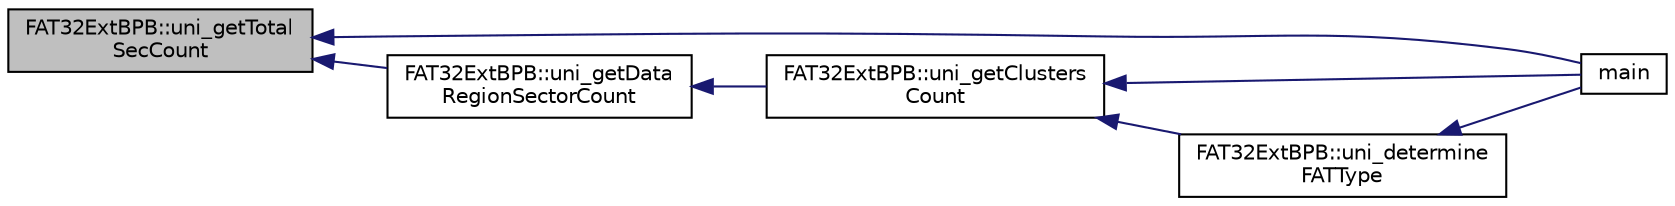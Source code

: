digraph "FAT32ExtBPB::uni_getTotalSecCount"
{
  edge [fontname="Helvetica",fontsize="10",labelfontname="Helvetica",labelfontsize="10"];
  node [fontname="Helvetica",fontsize="10",shape=record];
  rankdir="LR";
  Node53 [label="FAT32ExtBPB::uni_getTotal\lSecCount",height=0.2,width=0.4,color="black", fillcolor="grey75", style="filled", fontcolor="black"];
  Node53 -> Node54 [dir="back",color="midnightblue",fontsize="10",style="solid",fontname="Helvetica"];
  Node54 [label="main",height=0.2,width=0.4,color="black", fillcolor="white", style="filled",URL="$d2/d27/main__fat__test_8cpp.html#ae66f6b31b5ad750f1fe042a706a4e3d4"];
  Node53 -> Node55 [dir="back",color="midnightblue",fontsize="10",style="solid",fontname="Helvetica"];
  Node55 [label="FAT32ExtBPB::uni_getData\lRegionSectorCount",height=0.2,width=0.4,color="black", fillcolor="white", style="filled",URL="$da/dd1/class_f_a_t32_ext_b_p_b.html#ae6bda1eded904b8b0076027d4aba9983"];
  Node55 -> Node56 [dir="back",color="midnightblue",fontsize="10",style="solid",fontname="Helvetica"];
  Node56 [label="FAT32ExtBPB::uni_getClusters\lCount",height=0.2,width=0.4,color="black", fillcolor="white", style="filled",URL="$da/dd1/class_f_a_t32_ext_b_p_b.html#a26721a9ac6f0cea2092911895e841682"];
  Node56 -> Node54 [dir="back",color="midnightblue",fontsize="10",style="solid",fontname="Helvetica"];
  Node56 -> Node57 [dir="back",color="midnightblue",fontsize="10",style="solid",fontname="Helvetica"];
  Node57 [label="FAT32ExtBPB::uni_determine\lFATType",height=0.2,width=0.4,color="black", fillcolor="white", style="filled",URL="$da/dd1/class_f_a_t32_ext_b_p_b.html#acb2e44fbdc2ea6a51e1afc1ddaa556bf"];
  Node57 -> Node54 [dir="back",color="midnightblue",fontsize="10",style="solid",fontname="Helvetica"];
}
